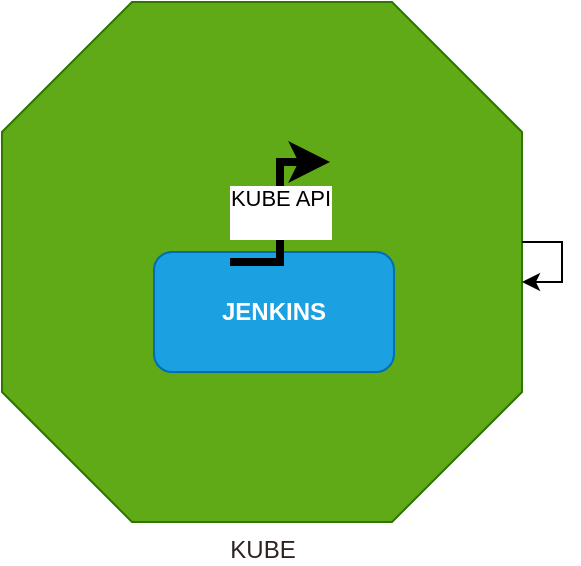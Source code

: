 <mxfile version="24.7.17">
  <diagram name="Page-1" id="u8cVY0NsGLtbhfLUwWa5">
    <mxGraphModel dx="1368" dy="788" grid="1" gridSize="10" guides="1" tooltips="1" connect="1" arrows="1" fold="1" page="1" pageScale="1" pageWidth="827" pageHeight="1169" math="0" shadow="0">
      <root>
        <mxCell id="0" />
        <mxCell id="1" parent="0" />
        <mxCell id="88rC2G_IcgtTIuXn6tbp-2" value="KUBE" style="verticalLabelPosition=bottom;verticalAlign=top;html=1;shape=mxgraph.basic.polygon;polyCoords=[[0.25,0],[0.75,0],[1,0.25],[1,0.75],[0.75,1],[0.25,1],[0,0.75],[0,0.25]];polyline=0;fillColor=#60a917;fontColor=#302222;strokeColor=#2D7600;" vertex="1" parent="1">
          <mxGeometry x="278" y="275" width="260" height="260" as="geometry" />
        </mxCell>
        <mxCell id="88rC2G_IcgtTIuXn6tbp-1" value="JENKINS" style="rounded=1;whiteSpace=wrap;html=1;fillColor=#1ba1e2;fontColor=#ffffff;strokeColor=#006EAF;fontStyle=1" vertex="1" parent="1">
          <mxGeometry x="354" y="400" width="120" height="60" as="geometry" />
        </mxCell>
        <mxCell id="88rC2G_IcgtTIuXn6tbp-3" style="edgeStyle=orthogonalEdgeStyle;rounded=0;orthogonalLoop=1;jettySize=auto;html=1;" edge="1" parent="1" source="88rC2G_IcgtTIuXn6tbp-2" target="88rC2G_IcgtTIuXn6tbp-2">
          <mxGeometry relative="1" as="geometry" />
        </mxCell>
        <mxCell id="88rC2G_IcgtTIuXn6tbp-4" value="KUBE API&lt;div&gt;&lt;br&gt;&lt;/div&gt;" style="edgeStyle=elbowEdgeStyle;elbow=horizontal;endArrow=classic;html=1;curved=0;rounded=0;endSize=8;startSize=8;strokeWidth=4;" edge="1" parent="1">
          <mxGeometry width="50" height="50" relative="1" as="geometry">
            <mxPoint x="392" y="405" as="sourcePoint" />
            <mxPoint x="442" y="355" as="targetPoint" />
          </mxGeometry>
        </mxCell>
      </root>
    </mxGraphModel>
  </diagram>
</mxfile>

